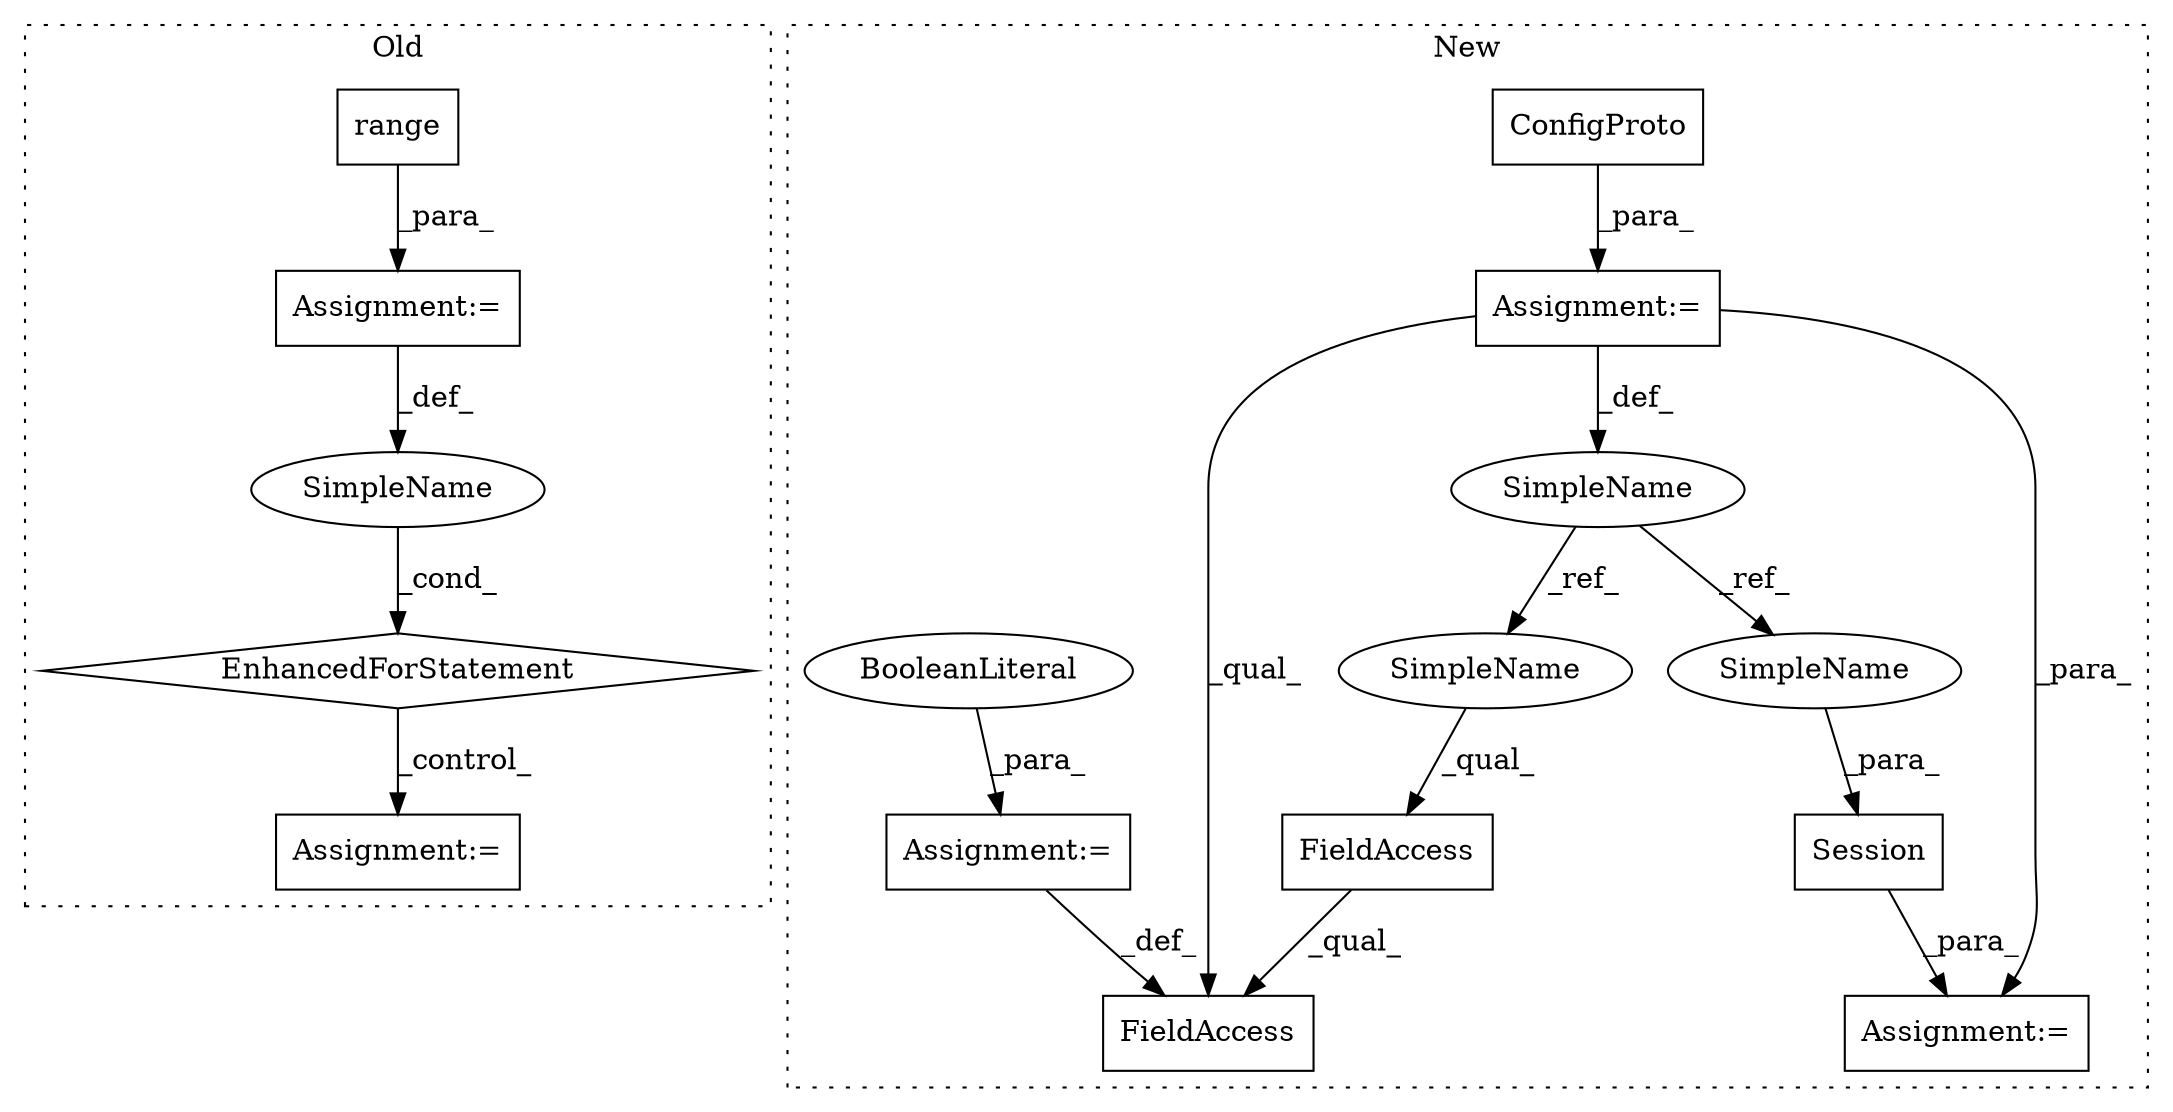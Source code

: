 digraph G {
subgraph cluster0 {
1 [label="EnhancedForStatement" a="70" s="2100,2176" l="57,2" shape="diamond"];
3 [label="range" a="32" s="2165,2175" l="6,1" shape="box"];
8 [label="SimpleName" a="42" s="2161" l="1" shape="ellipse"];
9 [label="Assignment:=" a="7" s="2443" l="2" shape="box"];
14 [label="Assignment:=" a="7" s="2100,2176" l="57,2" shape="box"];
label = "Old";
style="dotted";
}
subgraph cluster1 {
2 [label="ConfigProto" a="32" s="1714" l="13" shape="box"];
4 [label="FieldAccess" a="22" s="1733" l="18" shape="box"];
5 [label="SimpleName" a="42" s="1696" l="6" shape="ellipse"];
6 [label="Session" a="32" s="1791,1824" l="8,1" shape="box"];
7 [label="FieldAccess" a="22" s="1733" l="31" shape="box"];
10 [label="Assignment:=" a="7" s="1764" l="1" shape="box"];
11 [label="BooleanLiteral" a="9" s="1765" l="4" shape="ellipse"];
12 [label="Assignment:=" a="7" s="1779" l="1" shape="box"];
13 [label="Assignment:=" a="7" s="1702" l="1" shape="box"];
15 [label="SimpleName" a="42" s="1733" l="6" shape="ellipse"];
16 [label="SimpleName" a="42" s="1818" l="6" shape="ellipse"];
label = "New";
style="dotted";
}
1 -> 9 [label="_control_"];
2 -> 13 [label="_para_"];
3 -> 14 [label="_para_"];
4 -> 7 [label="_qual_"];
5 -> 16 [label="_ref_"];
5 -> 15 [label="_ref_"];
6 -> 12 [label="_para_"];
8 -> 1 [label="_cond_"];
10 -> 7 [label="_def_"];
11 -> 10 [label="_para_"];
13 -> 5 [label="_def_"];
13 -> 12 [label="_para_"];
13 -> 7 [label="_qual_"];
14 -> 8 [label="_def_"];
15 -> 4 [label="_qual_"];
16 -> 6 [label="_para_"];
}
